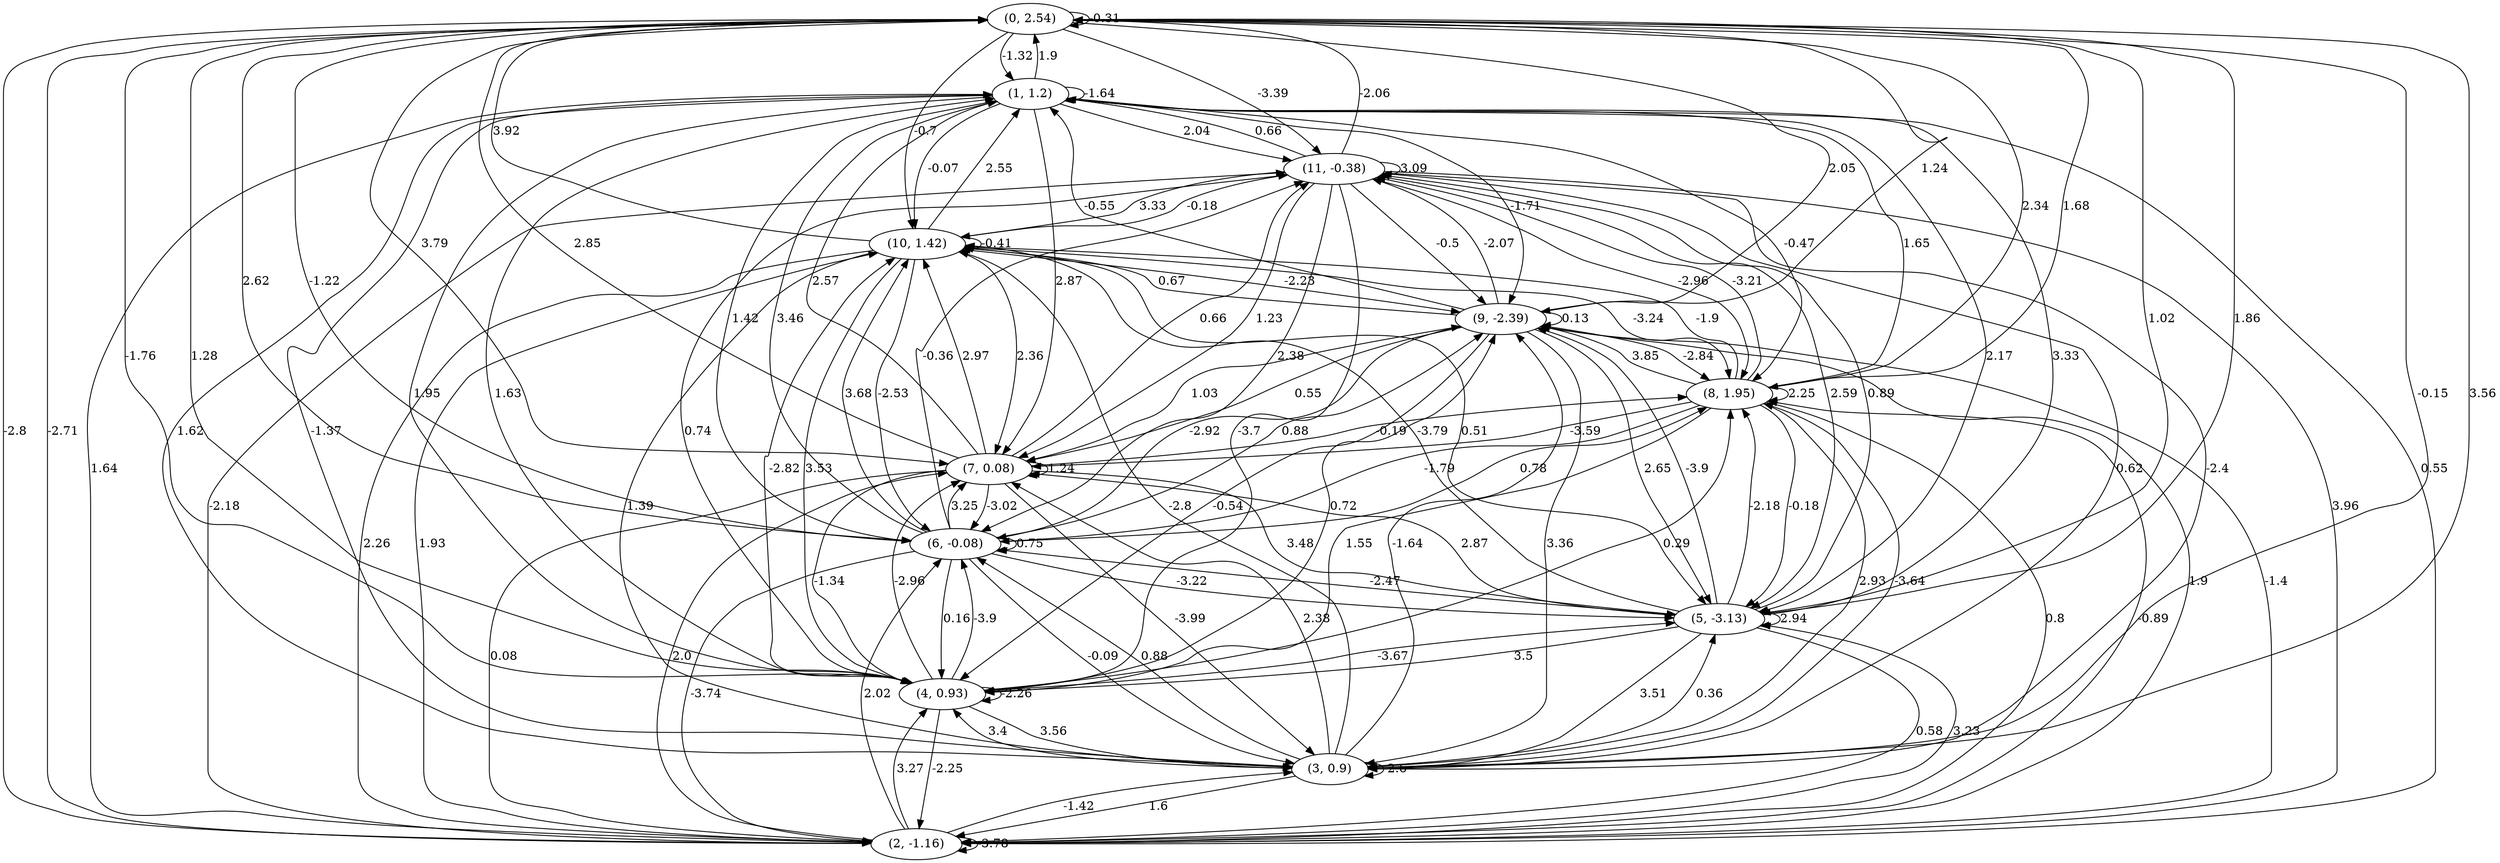 digraph {
    0 [ label = "(0, 2.54)" ]
    1 [ label = "(1, 1.2)" ]
    2 [ label = "(2, -1.16)" ]
    3 [ label = "(3, 0.9)" ]
    4 [ label = "(4, 0.93)" ]
    5 [ label = "(5, -3.13)" ]
    6 [ label = "(6, -0.08)" ]
    7 [ label = "(7, 0.08)" ]
    8 [ label = "(8, 1.95)" ]
    9 [ label = "(9, -2.39)" ]
    10 [ label = "(10, 1.42)" ]
    11 [ label = "(11, -0.38)" ]
    0 -> 0 [ label = "-0.31" ]
    1 -> 1 [ label = "-1.64" ]
    2 -> 2 [ label = "-3.78" ]
    3 -> 3 [ label = "-2.6" ]
    4 -> 4 [ label = "-2.26" ]
    5 -> 5 [ label = "2.94" ]
    6 -> 6 [ label = "0.75" ]
    7 -> 7 [ label = "1.24" ]
    8 -> 8 [ label = "2.25" ]
    9 -> 9 [ label = "0.13" ]
    10 -> 10 [ label = "-0.41" ]
    11 -> 11 [ label = "3.09" ]
    1 -> 0 [ label = "1.9" ]
    2 -> 0 [ label = "-2.71" ]
    3 -> 0 [ label = "3.56" ]
    4 -> 0 [ label = "1.28" ]
    5 -> 0 [ label = "1.86" ]
    6 -> 0 [ label = "-1.22" ]
    7 -> 0 [ label = "2.85" ]
    8 -> 0 [ label = "1.68" ]
    9 -> 0 [ label = "1.24" ]
    10 -> 0 [ label = "3.92" ]
    11 -> 0 [ label = "-2.06" ]
    0 -> 1 [ label = "-1.32" ]
    2 -> 1 [ label = "1.64" ]
    3 -> 1 [ label = "-1.37" ]
    4 -> 1 [ label = "1.63" ]
    5 -> 1 [ label = "3.33" ]
    6 -> 1 [ label = "3.46" ]
    7 -> 1 [ label = "2.57" ]
    8 -> 1 [ label = "1.65" ]
    9 -> 1 [ label = "-0.55" ]
    10 -> 1 [ label = "2.55" ]
    11 -> 1 [ label = "0.66" ]
    0 -> 2 [ label = "-2.8" ]
    1 -> 2 [ label = "0.55" ]
    3 -> 2 [ label = "1.6" ]
    4 -> 2 [ label = "-2.25" ]
    5 -> 2 [ label = "0.58" ]
    6 -> 2 [ label = "-3.74" ]
    7 -> 2 [ label = "0.08" ]
    8 -> 2 [ label = "0.8" ]
    9 -> 2 [ label = "1.9" ]
    10 -> 2 [ label = "2.26" ]
    11 -> 2 [ label = "3.96" ]
    0 -> 3 [ label = "-0.15" ]
    1 -> 3 [ label = "1.62" ]
    2 -> 3 [ label = "-1.42" ]
    4 -> 3 [ label = "3.56" ]
    5 -> 3 [ label = "3.51" ]
    6 -> 3 [ label = "-0.09" ]
    7 -> 3 [ label = "-3.99" ]
    8 -> 3 [ label = "2.93" ]
    9 -> 3 [ label = "3.36" ]
    10 -> 3 [ label = "1.39" ]
    11 -> 3 [ label = "-2.4" ]
    0 -> 4 [ label = "-1.76" ]
    1 -> 4 [ label = "1.95" ]
    2 -> 4 [ label = "3.27" ]
    3 -> 4 [ label = "3.4" ]
    5 -> 4 [ label = "3.5" ]
    6 -> 4 [ label = "0.16" ]
    7 -> 4 [ label = "-1.34" ]
    8 -> 4 [ label = "1.55" ]
    9 -> 4 [ label = "-0.54" ]
    10 -> 4 [ label = "3.53" ]
    11 -> 4 [ label = "-3.7" ]
    0 -> 5 [ label = "1.02" ]
    1 -> 5 [ label = "2.17" ]
    2 -> 5 [ label = "3.23" ]
    3 -> 5 [ label = "0.36" ]
    4 -> 5 [ label = "-3.67" ]
    6 -> 5 [ label = "-3.22" ]
    7 -> 5 [ label = "3.48" ]
    8 -> 5 [ label = "-0.18" ]
    9 -> 5 [ label = "2.65" ]
    10 -> 5 [ label = "0.51" ]
    11 -> 5 [ label = "2.59" ]
    0 -> 6 [ label = "2.62" ]
    1 -> 6 [ label = "1.42" ]
    2 -> 6 [ label = "2.02" ]
    3 -> 6 [ label = "0.88" ]
    4 -> 6 [ label = "-3.9" ]
    5 -> 6 [ label = "-2.47" ]
    7 -> 6 [ label = "-3.02" ]
    8 -> 6 [ label = "-1.79" ]
    9 -> 6 [ label = "-2.92" ]
    10 -> 6 [ label = "-2.53" ]
    11 -> 6 [ label = "2.38" ]
    0 -> 7 [ label = "3.79" ]
    1 -> 7 [ label = "2.87" ]
    2 -> 7 [ label = "2.0" ]
    3 -> 7 [ label = "2.38" ]
    4 -> 7 [ label = "-2.96" ]
    5 -> 7 [ label = "2.87" ]
    6 -> 7 [ label = "3.25" ]
    8 -> 7 [ label = "-3.59" ]
    9 -> 7 [ label = "0.55" ]
    10 -> 7 [ label = "2.36" ]
    11 -> 7 [ label = "1.23" ]
    0 -> 8 [ label = "2.34" ]
    1 -> 8 [ label = "-0.47" ]
    2 -> 8 [ label = "-0.89" ]
    3 -> 8 [ label = "-3.64" ]
    4 -> 8 [ label = "0.29" ]
    5 -> 8 [ label = "-2.18" ]
    6 -> 8 [ label = "0.78" ]
    7 -> 8 [ label = "-0.19" ]
    9 -> 8 [ label = "-2.84" ]
    10 -> 8 [ label = "-3.24" ]
    11 -> 8 [ label = "-2.96" ]
    0 -> 9 [ label = "2.05" ]
    1 -> 9 [ label = "-1.71" ]
    2 -> 9 [ label = "-1.4" ]
    3 -> 9 [ label = "-1.64" ]
    4 -> 9 [ label = "0.72" ]
    5 -> 9 [ label = "-3.9" ]
    6 -> 9 [ label = "0.88" ]
    7 -> 9 [ label = "1.03" ]
    8 -> 9 [ label = "3.85" ]
    10 -> 9 [ label = "-2.23" ]
    11 -> 9 [ label = "-0.5" ]
    0 -> 10 [ label = "-0.7" ]
    1 -> 10 [ label = "-0.07" ]
    2 -> 10 [ label = "1.93" ]
    3 -> 10 [ label = "-2.8" ]
    4 -> 10 [ label = "-2.82" ]
    5 -> 10 [ label = "-3.79" ]
    6 -> 10 [ label = "3.68" ]
    7 -> 10 [ label = "2.97" ]
    8 -> 10 [ label = "-1.9" ]
    9 -> 10 [ label = "0.67" ]
    11 -> 10 [ label = "3.33" ]
    0 -> 11 [ label = "-3.39" ]
    1 -> 11 [ label = "2.04" ]
    2 -> 11 [ label = "-2.18" ]
    3 -> 11 [ label = "0.62" ]
    4 -> 11 [ label = "0.74" ]
    5 -> 11 [ label = "0.89" ]
    6 -> 11 [ label = "-0.36" ]
    7 -> 11 [ label = "0.66" ]
    8 -> 11 [ label = "-3.21" ]
    9 -> 11 [ label = "-2.07" ]
    10 -> 11 [ label = "-0.18" ]
}

